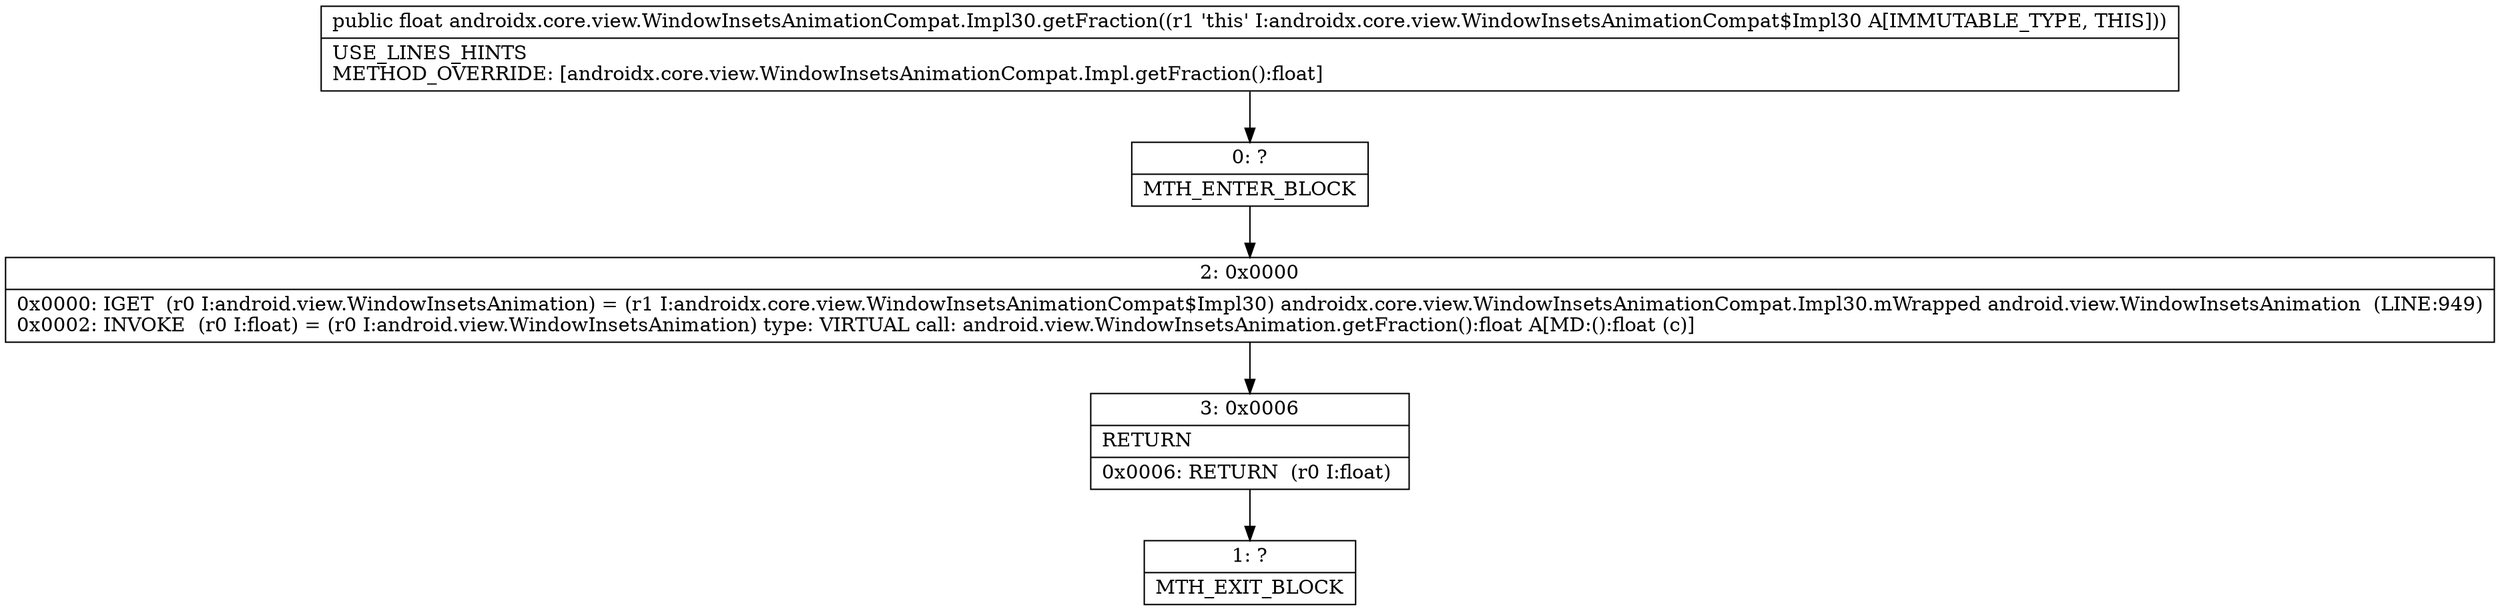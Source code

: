 digraph "CFG forandroidx.core.view.WindowInsetsAnimationCompat.Impl30.getFraction()F" {
Node_0 [shape=record,label="{0\:\ ?|MTH_ENTER_BLOCK\l}"];
Node_2 [shape=record,label="{2\:\ 0x0000|0x0000: IGET  (r0 I:android.view.WindowInsetsAnimation) = (r1 I:androidx.core.view.WindowInsetsAnimationCompat$Impl30) androidx.core.view.WindowInsetsAnimationCompat.Impl30.mWrapped android.view.WindowInsetsAnimation  (LINE:949)\l0x0002: INVOKE  (r0 I:float) = (r0 I:android.view.WindowInsetsAnimation) type: VIRTUAL call: android.view.WindowInsetsAnimation.getFraction():float A[MD:():float (c)]\l}"];
Node_3 [shape=record,label="{3\:\ 0x0006|RETURN\l|0x0006: RETURN  (r0 I:float) \l}"];
Node_1 [shape=record,label="{1\:\ ?|MTH_EXIT_BLOCK\l}"];
MethodNode[shape=record,label="{public float androidx.core.view.WindowInsetsAnimationCompat.Impl30.getFraction((r1 'this' I:androidx.core.view.WindowInsetsAnimationCompat$Impl30 A[IMMUTABLE_TYPE, THIS]))  | USE_LINES_HINTS\lMETHOD_OVERRIDE: [androidx.core.view.WindowInsetsAnimationCompat.Impl.getFraction():float]\l}"];
MethodNode -> Node_0;Node_0 -> Node_2;
Node_2 -> Node_3;
Node_3 -> Node_1;
}

